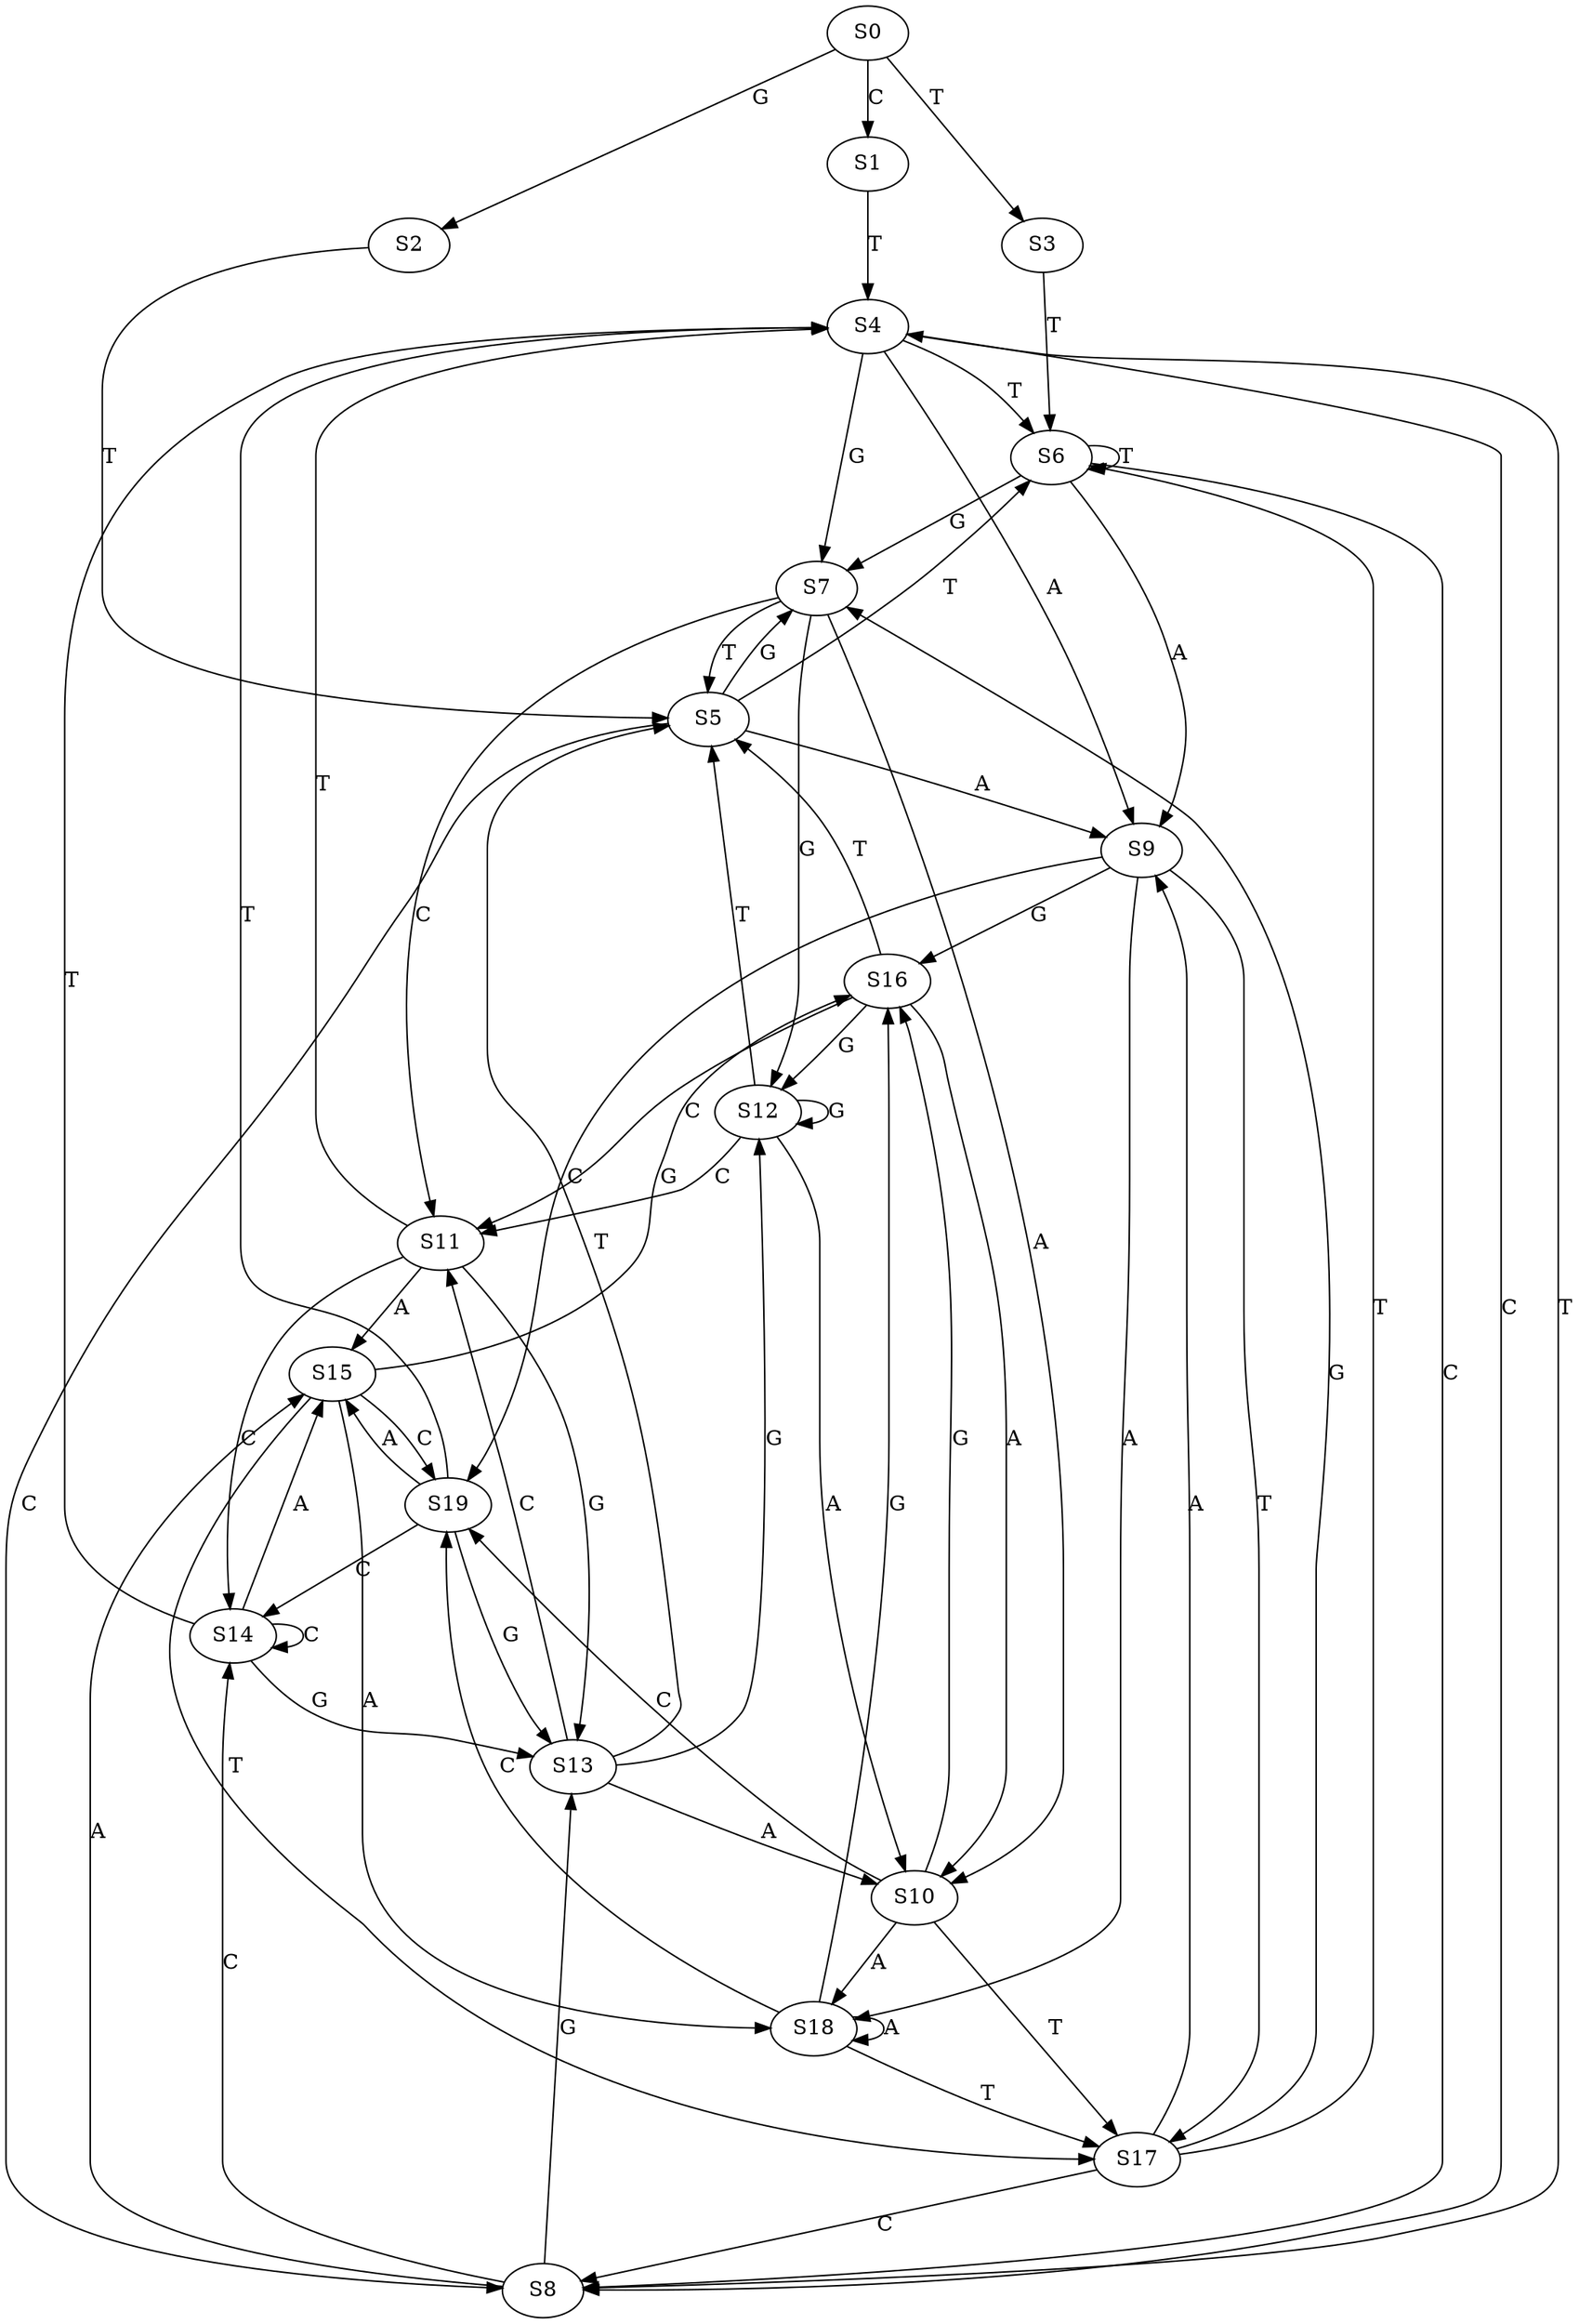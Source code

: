 strict digraph  {
	S0 -> S1 [ label = C ];
	S0 -> S2 [ label = G ];
	S0 -> S3 [ label = T ];
	S1 -> S4 [ label = T ];
	S2 -> S5 [ label = T ];
	S3 -> S6 [ label = T ];
	S4 -> S7 [ label = G ];
	S4 -> S8 [ label = C ];
	S4 -> S9 [ label = A ];
	S4 -> S6 [ label = T ];
	S5 -> S9 [ label = A ];
	S5 -> S8 [ label = C ];
	S5 -> S7 [ label = G ];
	S5 -> S6 [ label = T ];
	S6 -> S8 [ label = C ];
	S6 -> S7 [ label = G ];
	S6 -> S6 [ label = T ];
	S6 -> S9 [ label = A ];
	S7 -> S10 [ label = A ];
	S7 -> S5 [ label = T ];
	S7 -> S11 [ label = C ];
	S7 -> S12 [ label = G ];
	S8 -> S4 [ label = T ];
	S8 -> S13 [ label = G ];
	S8 -> S14 [ label = C ];
	S8 -> S15 [ label = A ];
	S9 -> S16 [ label = G ];
	S9 -> S17 [ label = T ];
	S9 -> S18 [ label = A ];
	S9 -> S19 [ label = C ];
	S10 -> S16 [ label = G ];
	S10 -> S18 [ label = A ];
	S10 -> S19 [ label = C ];
	S10 -> S17 [ label = T ];
	S11 -> S14 [ label = C ];
	S11 -> S4 [ label = T ];
	S11 -> S13 [ label = G ];
	S11 -> S15 [ label = A ];
	S12 -> S10 [ label = A ];
	S12 -> S5 [ label = T ];
	S12 -> S12 [ label = G ];
	S12 -> S11 [ label = C ];
	S13 -> S12 [ label = G ];
	S13 -> S5 [ label = T ];
	S13 -> S10 [ label = A ];
	S13 -> S11 [ label = C ];
	S14 -> S13 [ label = G ];
	S14 -> S14 [ label = C ];
	S14 -> S15 [ label = A ];
	S14 -> S4 [ label = T ];
	S15 -> S16 [ label = G ];
	S15 -> S17 [ label = T ];
	S15 -> S19 [ label = C ];
	S15 -> S18 [ label = A ];
	S16 -> S5 [ label = T ];
	S16 -> S12 [ label = G ];
	S16 -> S10 [ label = A ];
	S16 -> S11 [ label = C ];
	S17 -> S9 [ label = A ];
	S17 -> S8 [ label = C ];
	S17 -> S6 [ label = T ];
	S17 -> S7 [ label = G ];
	S18 -> S17 [ label = T ];
	S18 -> S19 [ label = C ];
	S18 -> S16 [ label = G ];
	S18 -> S18 [ label = A ];
	S19 -> S15 [ label = A ];
	S19 -> S4 [ label = T ];
	S19 -> S14 [ label = C ];
	S19 -> S13 [ label = G ];
}
